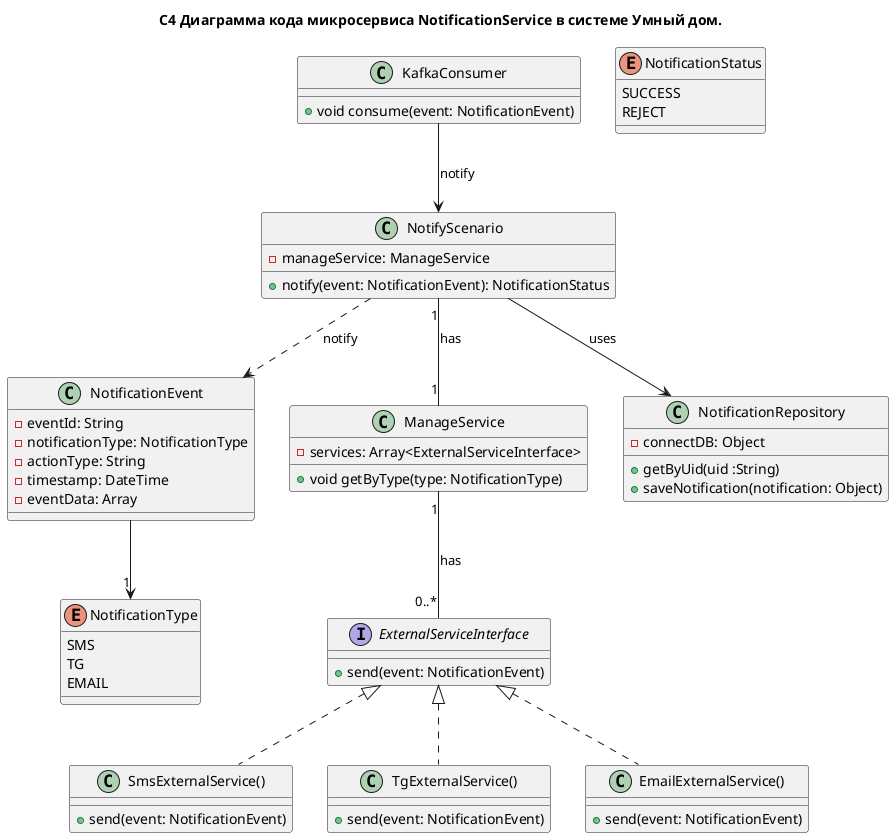 @startuml

title C4 Диаграмма кода микросервиса NotificationService в системе Умный дом.

class KafkaConsumer {
  +void consume(event: NotificationEvent)
}

class NotifyScenario {
  -manageService: ManageService

  +notify(event: NotificationEvent): NotificationStatus
}


class NotificationEvent {
  - eventId: String
  - notificationType: NotificationType
  - actionType: String
  - timestamp: DateTime
  - eventData: Array
}


enum NotificationType {
  SMS
  TG
  EMAIL
}


enum NotificationStatus {
  SUCCESS
  REJECT
}


class ManageService {
  - services: Array<ExternalServiceInterface>

  +void getByType(type: NotificationType)
}

class NotificationRepository {
  -connectDB: Object

  +getByUid(uid :String)
  +saveNotification(notification: Object)
}

interface ExternalServiceInterface {
  +send(event: NotificationEvent)
}


class SmsExternalService() implements ExternalServiceInterface  {
  +send(event: NotificationEvent)
}

class TgExternalService() implements ExternalServiceInterface {
  +send(event: NotificationEvent)
}

class EmailExternalService() implements ExternalServiceInterface {
  +send(event: NotificationEvent)
}


KafkaConsumer --> NotifyScenario: notify
NotificationEvent --> "1" NotificationType
NotifyScenario ..> NotificationEvent: notify
NotifyScenario "1" -- "1" ManageService : has
ManageService "1" -- "0..*" ExternalServiceInterface : has
NotifyScenario --> NotificationRepository: uses


@enduml